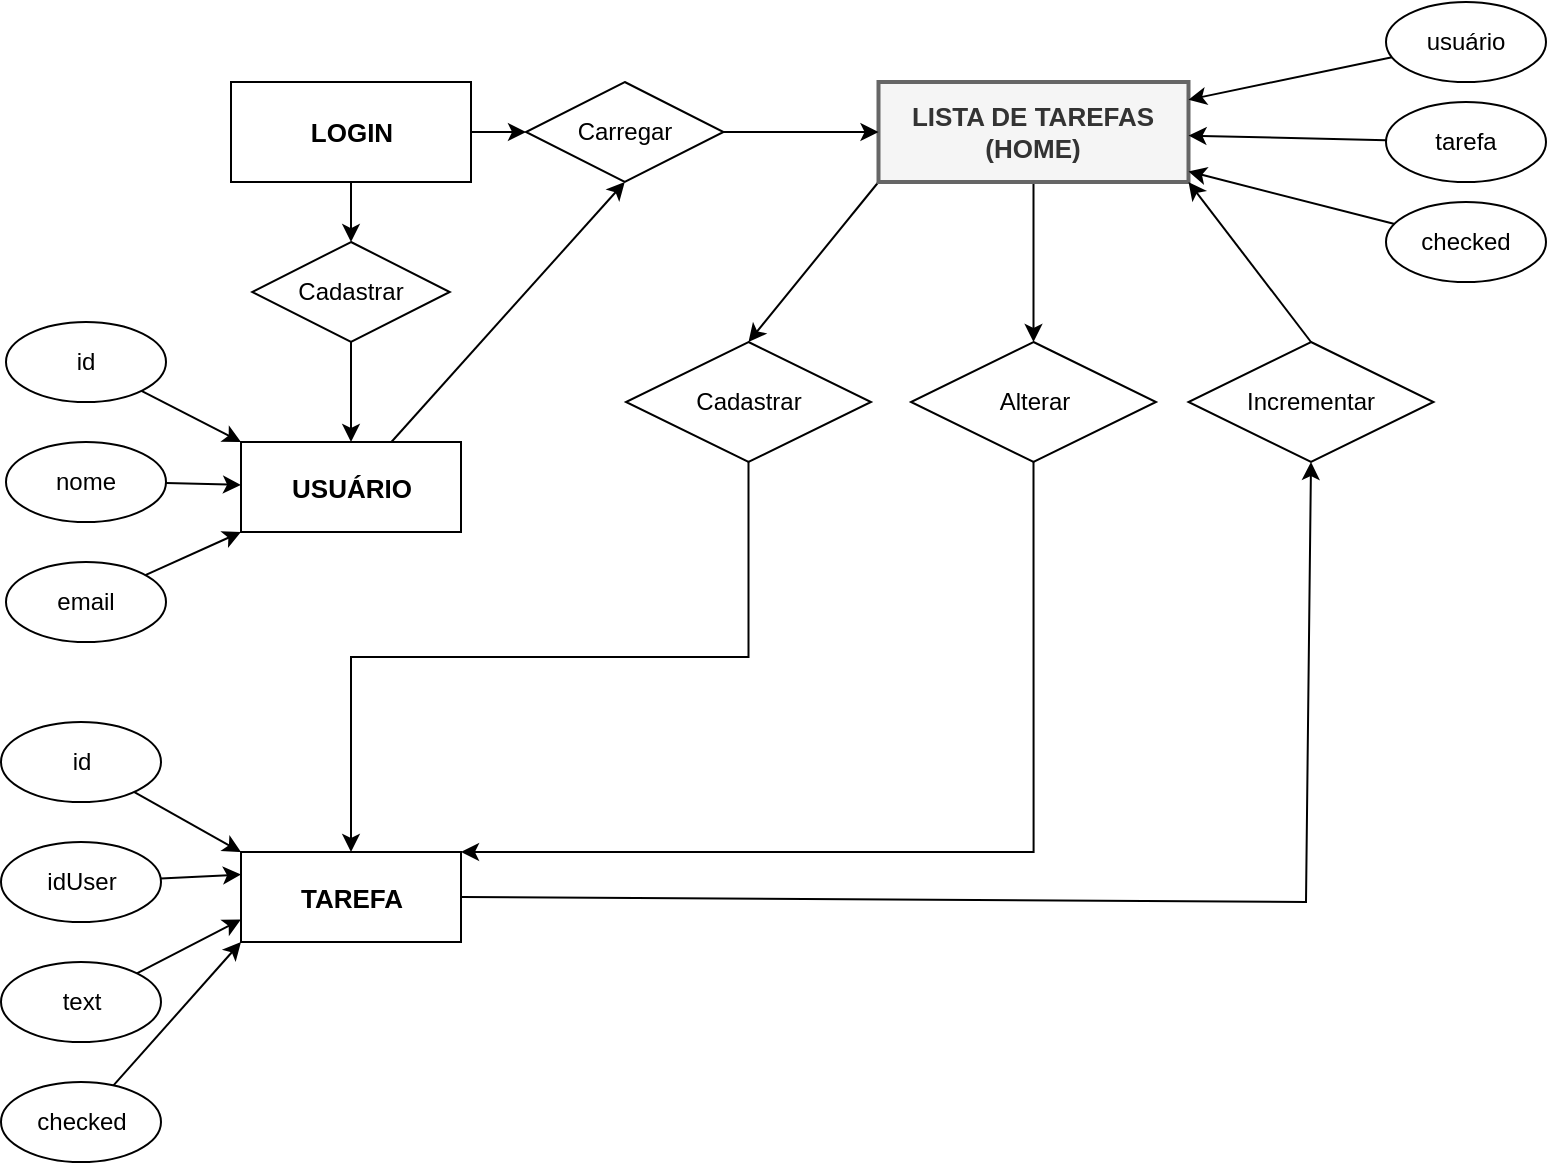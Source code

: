 <mxfile version="17.4.6" type="github">
  <diagram id="R2lEEEUBdFMjLlhIrx00" name="Page-1">
    <mxGraphModel dx="2035" dy="655" grid="1" gridSize="10" guides="1" tooltips="1" connect="1" arrows="1" fold="1" page="1" pageScale="1" pageWidth="850" pageHeight="1100" math="0" shadow="0" extFonts="Permanent Marker^https://fonts.googleapis.com/css?family=Permanent+Marker">
      <root>
        <mxCell id="0" />
        <mxCell id="1" parent="0" />
        <mxCell id="qkKg6w1-fn2MbPAqocQI-63" style="rounded=0;orthogonalLoop=1;jettySize=auto;html=1;entryX=0.5;entryY=1;entryDx=0;entryDy=0;endArrow=classic;endFill=1;elbow=vertical;exitX=1;exitY=0.5;exitDx=0;exitDy=0;" edge="1" parent="1" source="qkKg6w1-fn2MbPAqocQI-36" target="qkKg6w1-fn2MbPAqocQI-62">
          <mxGeometry relative="1" as="geometry">
            <mxPoint x="280" y="470" as="sourcePoint" />
            <Array as="points">
              <mxPoint x="590" y="470" />
            </Array>
          </mxGeometry>
        </mxCell>
        <mxCell id="qkKg6w1-fn2MbPAqocQI-36" value="TAREFA" style="rounded=0;whiteSpace=wrap;html=1;shadow=0;glass=0;fontStyle=1;fontSize=13;" vertex="1" parent="1">
          <mxGeometry x="57.5" y="445" width="110" height="45" as="geometry" />
        </mxCell>
        <mxCell id="qkKg6w1-fn2MbPAqocQI-42" style="rounded=0;orthogonalLoop=1;jettySize=auto;html=1;entryX=0;entryY=0;entryDx=0;entryDy=0;endArrow=classic;endFill=1;" edge="1" parent="1" source="qkKg6w1-fn2MbPAqocQI-37" target="qkKg6w1-fn2MbPAqocQI-36">
          <mxGeometry relative="1" as="geometry" />
        </mxCell>
        <mxCell id="qkKg6w1-fn2MbPAqocQI-37" value="id" style="ellipse;whiteSpace=wrap;html=1;rounded=0;shadow=0;glass=0;" vertex="1" parent="1">
          <mxGeometry x="-62.5" y="380" width="80" height="40" as="geometry" />
        </mxCell>
        <mxCell id="qkKg6w1-fn2MbPAqocQI-43" style="edgeStyle=none;rounded=0;orthogonalLoop=1;jettySize=auto;html=1;endArrow=classic;endFill=1;entryX=0;entryY=0.75;entryDx=0;entryDy=0;" edge="1" parent="1" source="qkKg6w1-fn2MbPAqocQI-38" target="qkKg6w1-fn2MbPAqocQI-36">
          <mxGeometry relative="1" as="geometry">
            <mxPoint x="53.5" y="470" as="targetPoint" />
          </mxGeometry>
        </mxCell>
        <mxCell id="qkKg6w1-fn2MbPAqocQI-38" value="text" style="ellipse;whiteSpace=wrap;html=1;rounded=0;shadow=0;glass=0;" vertex="1" parent="1">
          <mxGeometry x="-62.5" y="500" width="80" height="40" as="geometry" />
        </mxCell>
        <mxCell id="qkKg6w1-fn2MbPAqocQI-44" style="edgeStyle=none;rounded=0;orthogonalLoop=1;jettySize=auto;html=1;entryX=0;entryY=1;entryDx=0;entryDy=0;endArrow=classic;endFill=1;" edge="1" parent="1" source="qkKg6w1-fn2MbPAqocQI-39" target="qkKg6w1-fn2MbPAqocQI-36">
          <mxGeometry relative="1" as="geometry" />
        </mxCell>
        <mxCell id="qkKg6w1-fn2MbPAqocQI-39" value="checked" style="ellipse;whiteSpace=wrap;html=1;rounded=0;shadow=0;glass=0;" vertex="1" parent="1">
          <mxGeometry x="-62.5" y="560" width="80" height="40" as="geometry" />
        </mxCell>
        <mxCell id="qkKg6w1-fn2MbPAqocQI-49" style="edgeStyle=elbowEdgeStyle;rounded=0;orthogonalLoop=1;jettySize=auto;html=1;entryX=0.5;entryY=0;entryDx=0;entryDy=0;endArrow=classic;endFill=1;exitX=0.5;exitY=1;exitDx=0;exitDy=0;elbow=vertical;" edge="1" parent="1" source="qkKg6w1-fn2MbPAqocQI-45" target="qkKg6w1-fn2MbPAqocQI-36">
          <mxGeometry relative="1" as="geometry" />
        </mxCell>
        <mxCell id="qkKg6w1-fn2MbPAqocQI-45" value="Cadastrar" style="rhombus;whiteSpace=wrap;html=1;rounded=0;shadow=0;glass=0;" vertex="1" parent="1">
          <mxGeometry x="250" y="190" width="122.5" height="60" as="geometry" />
        </mxCell>
        <mxCell id="qkKg6w1-fn2MbPAqocQI-47" style="rounded=0;orthogonalLoop=1;jettySize=auto;html=1;entryX=0.5;entryY=0;entryDx=0;entryDy=0;endArrow=classic;endFill=1;exitX=0;exitY=1;exitDx=0;exitDy=0;" edge="1" parent="1" source="qkKg6w1-fn2MbPAqocQI-46" target="qkKg6w1-fn2MbPAqocQI-45">
          <mxGeometry relative="1" as="geometry" />
        </mxCell>
        <mxCell id="qkKg6w1-fn2MbPAqocQI-60" style="edgeStyle=orthogonalEdgeStyle;curved=1;rounded=0;orthogonalLoop=1;jettySize=auto;html=1;entryX=0.5;entryY=0;entryDx=0;entryDy=0;endArrow=classic;endFill=1;" edge="1" parent="1" source="qkKg6w1-fn2MbPAqocQI-46" target="qkKg6w1-fn2MbPAqocQI-58">
          <mxGeometry relative="1" as="geometry" />
        </mxCell>
        <mxCell id="qkKg6w1-fn2MbPAqocQI-46" value="LISTA DE TAREFAS (HOME)" style="rounded=0;whiteSpace=wrap;html=1;shadow=0;glass=0;fillColor=#f5f5f5;strokeColor=#666666;fontColor=#333333;strokeWidth=2;fontStyle=1;fontSize=13;" vertex="1" parent="1">
          <mxGeometry x="376.25" y="60" width="155" height="50" as="geometry" />
        </mxCell>
        <mxCell id="qkKg6w1-fn2MbPAqocQI-86" style="edgeStyle=orthogonalEdgeStyle;rounded=0;orthogonalLoop=1;jettySize=auto;html=1;entryX=1;entryY=0;entryDx=0;entryDy=0;endArrow=classic;endFill=1;elbow=vertical;exitX=0.5;exitY=1;exitDx=0;exitDy=0;" edge="1" parent="1" source="qkKg6w1-fn2MbPAqocQI-58" target="qkKg6w1-fn2MbPAqocQI-36">
          <mxGeometry relative="1" as="geometry">
            <mxPoint x="454" y="260" as="sourcePoint" />
            <Array as="points">
              <mxPoint x="454" y="445" />
            </Array>
          </mxGeometry>
        </mxCell>
        <mxCell id="qkKg6w1-fn2MbPAqocQI-58" value="Alterar" style="rhombus;whiteSpace=wrap;html=1;rounded=0;shadow=0;glass=0;" vertex="1" parent="1">
          <mxGeometry x="392.5" y="190" width="122.5" height="60" as="geometry" />
        </mxCell>
        <mxCell id="qkKg6w1-fn2MbPAqocQI-64" style="rounded=0;orthogonalLoop=1;jettySize=auto;html=1;entryX=1;entryY=1;entryDx=0;entryDy=0;endArrow=classic;endFill=1;exitX=0.5;exitY=0;exitDx=0;exitDy=0;" edge="1" parent="1" source="qkKg6w1-fn2MbPAqocQI-62" target="qkKg6w1-fn2MbPAqocQI-46">
          <mxGeometry relative="1" as="geometry" />
        </mxCell>
        <mxCell id="qkKg6w1-fn2MbPAqocQI-62" value="Incrementar" style="rhombus;whiteSpace=wrap;html=1;rounded=0;shadow=0;glass=0;" vertex="1" parent="1">
          <mxGeometry x="531.25" y="190" width="122.5" height="60" as="geometry" />
        </mxCell>
        <mxCell id="qkKg6w1-fn2MbPAqocQI-88" style="edgeStyle=none;rounded=0;orthogonalLoop=1;jettySize=auto;html=1;entryX=0.5;entryY=1;entryDx=0;entryDy=0;endArrow=classic;endFill=1;elbow=vertical;" edge="1" parent="1" source="qkKg6w1-fn2MbPAqocQI-65" target="qkKg6w1-fn2MbPAqocQI-82">
          <mxGeometry relative="1" as="geometry" />
        </mxCell>
        <mxCell id="qkKg6w1-fn2MbPAqocQI-65" value="USUÁRIO" style="rounded=0;whiteSpace=wrap;html=1;shadow=0;glass=0;fontStyle=1;fontSize=13;" vertex="1" parent="1">
          <mxGeometry x="57.5" y="240" width="110" height="45" as="geometry" />
        </mxCell>
        <mxCell id="qkKg6w1-fn2MbPAqocQI-66" style="rounded=0;orthogonalLoop=1;jettySize=auto;html=1;entryX=0;entryY=0;entryDx=0;entryDy=0;endArrow=classic;endFill=1;" edge="1" parent="1" source="qkKg6w1-fn2MbPAqocQI-67" target="qkKg6w1-fn2MbPAqocQI-65">
          <mxGeometry relative="1" as="geometry" />
        </mxCell>
        <mxCell id="qkKg6w1-fn2MbPAqocQI-67" value="id" style="ellipse;whiteSpace=wrap;html=1;rounded=0;shadow=0;glass=0;" vertex="1" parent="1">
          <mxGeometry x="-60" y="180" width="80" height="40" as="geometry" />
        </mxCell>
        <mxCell id="qkKg6w1-fn2MbPAqocQI-68" style="edgeStyle=none;rounded=0;orthogonalLoop=1;jettySize=auto;html=1;endArrow=classic;endFill=1;" edge="1" parent="1" source="qkKg6w1-fn2MbPAqocQI-69" target="qkKg6w1-fn2MbPAqocQI-65">
          <mxGeometry relative="1" as="geometry" />
        </mxCell>
        <mxCell id="qkKg6w1-fn2MbPAqocQI-69" value="nome" style="ellipse;whiteSpace=wrap;html=1;rounded=0;shadow=0;glass=0;" vertex="1" parent="1">
          <mxGeometry x="-60" y="240" width="80" height="40" as="geometry" />
        </mxCell>
        <mxCell id="qkKg6w1-fn2MbPAqocQI-70" style="edgeStyle=none;rounded=0;orthogonalLoop=1;jettySize=auto;html=1;entryX=0;entryY=1;entryDx=0;entryDy=0;endArrow=classic;endFill=1;" edge="1" parent="1" source="qkKg6w1-fn2MbPAqocQI-71" target="qkKg6w1-fn2MbPAqocQI-65">
          <mxGeometry relative="1" as="geometry" />
        </mxCell>
        <mxCell id="qkKg6w1-fn2MbPAqocQI-71" value="email" style="ellipse;whiteSpace=wrap;html=1;rounded=0;shadow=0;glass=0;" vertex="1" parent="1">
          <mxGeometry x="-60" y="300" width="80" height="40" as="geometry" />
        </mxCell>
        <mxCell id="qkKg6w1-fn2MbPAqocQI-72" style="rounded=0;orthogonalLoop=1;jettySize=auto;html=1;entryX=0;entryY=0.25;entryDx=0;entryDy=0;endArrow=classic;endFill=1;" edge="1" parent="1" source="qkKg6w1-fn2MbPAqocQI-73" target="qkKg6w1-fn2MbPAqocQI-36">
          <mxGeometry relative="1" as="geometry">
            <mxPoint x="57.5" y="620" as="targetPoint" />
          </mxGeometry>
        </mxCell>
        <mxCell id="qkKg6w1-fn2MbPAqocQI-73" value="idUser" style="ellipse;whiteSpace=wrap;html=1;rounded=0;shadow=0;glass=0;" vertex="1" parent="1">
          <mxGeometry x="-62.5" y="440" width="80" height="40" as="geometry" />
        </mxCell>
        <mxCell id="qkKg6w1-fn2MbPAqocQI-80" style="edgeStyle=orthogonalEdgeStyle;curved=1;rounded=0;orthogonalLoop=1;jettySize=auto;html=1;entryX=0.5;entryY=0;entryDx=0;entryDy=0;endArrow=classic;endFill=1;" edge="1" parent="1" source="qkKg6w1-fn2MbPAqocQI-76" target="qkKg6w1-fn2MbPAqocQI-65">
          <mxGeometry relative="1" as="geometry" />
        </mxCell>
        <mxCell id="qkKg6w1-fn2MbPAqocQI-76" value="Cadastrar" style="rhombus;whiteSpace=wrap;html=1;rounded=0;shadow=0;glass=0;" vertex="1" parent="1">
          <mxGeometry x="63.13" y="140" width="98.75" height="50" as="geometry" />
        </mxCell>
        <mxCell id="qkKg6w1-fn2MbPAqocQI-78" style="edgeStyle=orthogonalEdgeStyle;curved=1;rounded=0;orthogonalLoop=1;jettySize=auto;html=1;endArrow=classic;endFill=1;" edge="1" parent="1" source="qkKg6w1-fn2MbPAqocQI-77" target="qkKg6w1-fn2MbPAqocQI-76">
          <mxGeometry relative="1" as="geometry" />
        </mxCell>
        <mxCell id="qkKg6w1-fn2MbPAqocQI-83" style="edgeStyle=orthogonalEdgeStyle;curved=1;rounded=0;orthogonalLoop=1;jettySize=auto;html=1;entryX=0;entryY=0.5;entryDx=0;entryDy=0;endArrow=classic;endFill=1;" edge="1" parent="1" source="qkKg6w1-fn2MbPAqocQI-77" target="qkKg6w1-fn2MbPAqocQI-82">
          <mxGeometry relative="1" as="geometry" />
        </mxCell>
        <mxCell id="qkKg6w1-fn2MbPAqocQI-77" value="LOGIN" style="rounded=0;whiteSpace=wrap;html=1;shadow=0;glass=0;fontStyle=1;fontSize=13;" vertex="1" parent="1">
          <mxGeometry x="52.5" y="60" width="120" height="50" as="geometry" />
        </mxCell>
        <mxCell id="qkKg6w1-fn2MbPAqocQI-84" style="edgeStyle=orthogonalEdgeStyle;curved=1;rounded=0;orthogonalLoop=1;jettySize=auto;html=1;endArrow=classic;endFill=1;" edge="1" parent="1" source="qkKg6w1-fn2MbPAqocQI-82" target="qkKg6w1-fn2MbPAqocQI-46">
          <mxGeometry relative="1" as="geometry" />
        </mxCell>
        <mxCell id="qkKg6w1-fn2MbPAqocQI-82" value="Carregar" style="rhombus;whiteSpace=wrap;html=1;rounded=0;shadow=0;glass=0;" vertex="1" parent="1">
          <mxGeometry x="200" y="60" width="98.75" height="50" as="geometry" />
        </mxCell>
        <mxCell id="qkKg6w1-fn2MbPAqocQI-92" value="" style="edgeStyle=none;rounded=0;orthogonalLoop=1;jettySize=auto;html=1;endArrow=classic;endFill=1;elbow=vertical;" edge="1" parent="1" source="qkKg6w1-fn2MbPAqocQI-89" target="qkKg6w1-fn2MbPAqocQI-46">
          <mxGeometry relative="1" as="geometry" />
        </mxCell>
        <mxCell id="qkKg6w1-fn2MbPAqocQI-89" value="usuário" style="ellipse;whiteSpace=wrap;html=1;rounded=0;shadow=0;glass=0;" vertex="1" parent="1">
          <mxGeometry x="630" y="20" width="80" height="40" as="geometry" />
        </mxCell>
        <mxCell id="qkKg6w1-fn2MbPAqocQI-93" value="" style="edgeStyle=none;rounded=0;orthogonalLoop=1;jettySize=auto;html=1;endArrow=classic;endFill=1;elbow=vertical;" edge="1" parent="1" source="qkKg6w1-fn2MbPAqocQI-90" target="qkKg6w1-fn2MbPAqocQI-46">
          <mxGeometry relative="1" as="geometry" />
        </mxCell>
        <mxCell id="qkKg6w1-fn2MbPAqocQI-90" value="tarefa" style="ellipse;whiteSpace=wrap;html=1;rounded=0;shadow=0;glass=0;" vertex="1" parent="1">
          <mxGeometry x="630" y="70" width="80" height="40" as="geometry" />
        </mxCell>
        <mxCell id="qkKg6w1-fn2MbPAqocQI-94" value="" style="edgeStyle=none;rounded=0;orthogonalLoop=1;jettySize=auto;html=1;endArrow=classic;endFill=1;elbow=vertical;" edge="1" parent="1" source="qkKg6w1-fn2MbPAqocQI-91" target="qkKg6w1-fn2MbPAqocQI-46">
          <mxGeometry relative="1" as="geometry" />
        </mxCell>
        <mxCell id="qkKg6w1-fn2MbPAqocQI-91" value="checked" style="ellipse;whiteSpace=wrap;html=1;rounded=0;shadow=0;glass=0;" vertex="1" parent="1">
          <mxGeometry x="630" y="120" width="80" height="40" as="geometry" />
        </mxCell>
      </root>
    </mxGraphModel>
  </diagram>
</mxfile>
